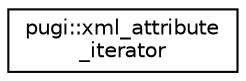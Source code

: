 digraph "Graphical Class Hierarchy"
{
 // LATEX_PDF_SIZE
  edge [fontname="Helvetica",fontsize="10",labelfontname="Helvetica",labelfontsize="10"];
  node [fontname="Helvetica",fontsize="10",shape=record];
  rankdir="LR";
  Node0 [label="pugi::xml_attribute\l_iterator",height=0.2,width=0.4,color="black", fillcolor="white", style="filled",URL="$classpugi_1_1xml__attribute__iterator.html",tooltip=" "];
}

